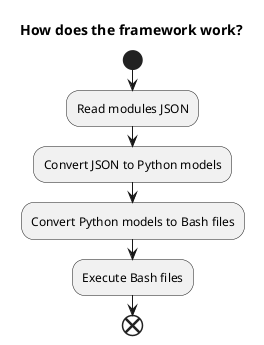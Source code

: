 @startuml framework_flow
start
title How does the framework work?

skinparam {
    BackgroundColor #00000000
}

:Read modules JSON;
:Convert JSON to Python models;
:Convert Python models to Bash files;
:Execute Bash files;
end
@enduml
